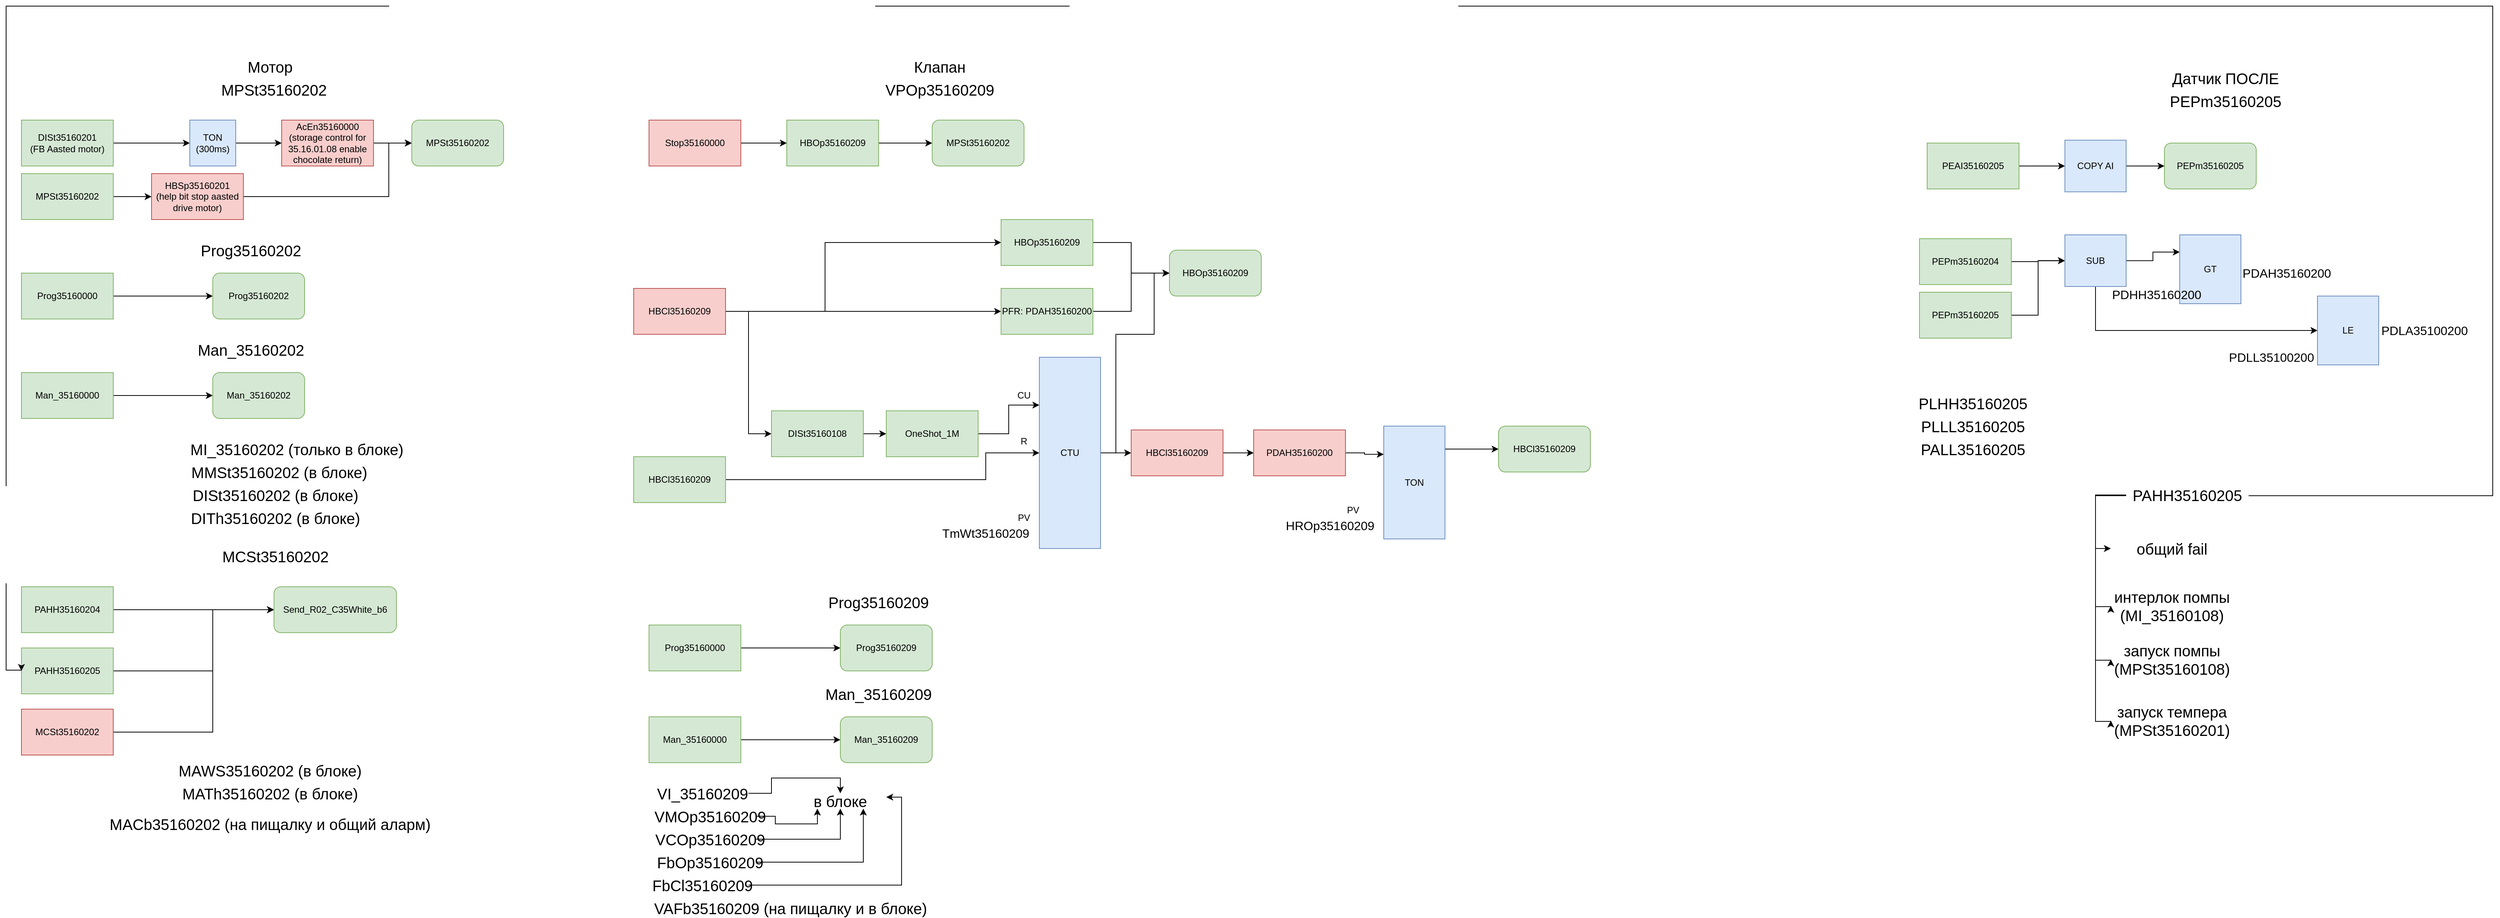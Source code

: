 <mxfile version="12.4.3" type="github" pages="1">
  <diagram id="ILspVHVsT8qx_DbT6DRt" name="Page-1">
    <mxGraphModel dx="2236" dy="2303" grid="1" gridSize="10" guides="1" tooltips="1" connect="1" arrows="1" fold="1" page="1" pageScale="1" pageWidth="827" pageHeight="1169" math="0" shadow="0">
      <root>
        <mxCell id="0"/>
        <mxCell id="1" parent="0"/>
        <mxCell id="EKbMAt9sdjQ3x5RYB2Aw-3" style="edgeStyle=orthogonalEdgeStyle;rounded=0;orthogonalLoop=1;jettySize=auto;html=1;" edge="1" parent="1" source="tB0E_YiRaNHaUSFl-zGJ-1" target="tB0E_YiRaNHaUSFl-zGJ-2">
          <mxGeometry relative="1" as="geometry"/>
        </mxCell>
        <mxCell id="tB0E_YiRaNHaUSFl-zGJ-1" value="AcEn35160000&lt;br&gt;(storage control for 35.16.01.08 enable chocolate return)" style="rounded=0;whiteSpace=wrap;html=1;fillColor=#f8cecc;strokeColor=#b85450;" parent="1" vertex="1">
          <mxGeometry x="400" y="80" width="120" height="60" as="geometry"/>
        </mxCell>
        <mxCell id="tB0E_YiRaNHaUSFl-zGJ-2" value="MPSt35160202" style="rounded=1;whiteSpace=wrap;html=1;fillColor=#d5e8d4;strokeColor=#82b366;" parent="1" vertex="1">
          <mxGeometry x="570" y="80" width="120" height="60" as="geometry"/>
        </mxCell>
        <mxCell id="EKbMAt9sdjQ3x5RYB2Aw-1" style="edgeStyle=orthogonalEdgeStyle;rounded=0;orthogonalLoop=1;jettySize=auto;html=1;" edge="1" parent="1" source="tB0E_YiRaNHaUSFl-zGJ-3" target="tB0E_YiRaNHaUSFl-zGJ-6">
          <mxGeometry relative="1" as="geometry"/>
        </mxCell>
        <mxCell id="tB0E_YiRaNHaUSFl-zGJ-3" value="DISt35160201&lt;br&gt;(FB Aasted motor)" style="rounded=0;whiteSpace=wrap;html=1;fillColor=#d5e8d4;strokeColor=#82b366;" parent="1" vertex="1">
          <mxGeometry x="60" y="80" width="120" height="60" as="geometry"/>
        </mxCell>
        <mxCell id="EKbMAt9sdjQ3x5RYB2Aw-5" style="edgeStyle=orthogonalEdgeStyle;rounded=0;orthogonalLoop=1;jettySize=auto;html=1;entryX=0;entryY=0.5;entryDx=0;entryDy=0;" edge="1" parent="1" source="tB0E_YiRaNHaUSFl-zGJ-4" target="tB0E_YiRaNHaUSFl-zGJ-5">
          <mxGeometry relative="1" as="geometry"/>
        </mxCell>
        <mxCell id="tB0E_YiRaNHaUSFl-zGJ-4" value="MPSt35160202" style="rounded=0;whiteSpace=wrap;html=1;fillColor=#d5e8d4;strokeColor=#82b366;" parent="1" vertex="1">
          <mxGeometry x="60" y="150" width="120" height="60" as="geometry"/>
        </mxCell>
        <mxCell id="EKbMAt9sdjQ3x5RYB2Aw-4" style="edgeStyle=orthogonalEdgeStyle;rounded=0;orthogonalLoop=1;jettySize=auto;html=1;entryX=0;entryY=0.5;entryDx=0;entryDy=0;" edge="1" parent="1" source="tB0E_YiRaNHaUSFl-zGJ-5" target="tB0E_YiRaNHaUSFl-zGJ-2">
          <mxGeometry relative="1" as="geometry">
            <Array as="points">
              <mxPoint x="540" y="180"/>
              <mxPoint x="540" y="110"/>
            </Array>
          </mxGeometry>
        </mxCell>
        <mxCell id="tB0E_YiRaNHaUSFl-zGJ-5" value="HBSp35160201&lt;br&gt;(help bit stop aasted drive motor)" style="rounded=0;whiteSpace=wrap;html=1;fillColor=#f8cecc;strokeColor=#b85450;" parent="1" vertex="1">
          <mxGeometry x="230" y="150" width="120" height="60" as="geometry"/>
        </mxCell>
        <mxCell id="EKbMAt9sdjQ3x5RYB2Aw-2" style="edgeStyle=orthogonalEdgeStyle;rounded=0;orthogonalLoop=1;jettySize=auto;html=1;entryX=0;entryY=0.5;entryDx=0;entryDy=0;" edge="1" parent="1" source="tB0E_YiRaNHaUSFl-zGJ-6" target="tB0E_YiRaNHaUSFl-zGJ-1">
          <mxGeometry relative="1" as="geometry"/>
        </mxCell>
        <mxCell id="tB0E_YiRaNHaUSFl-zGJ-6" value="TON&lt;br&gt;(300ms)" style="rounded=0;whiteSpace=wrap;html=1;fillColor=#dae8fc;strokeColor=#6c8ebf;" parent="1" vertex="1">
          <mxGeometry x="280" y="80" width="60" height="60" as="geometry"/>
        </mxCell>
        <mxCell id="EKbMAt9sdjQ3x5RYB2Aw-10" style="edgeStyle=orthogonalEdgeStyle;rounded=0;orthogonalLoop=1;jettySize=auto;html=1;entryX=0;entryY=0.5;entryDx=0;entryDy=0;" edge="1" parent="1" source="EKbMAt9sdjQ3x5RYB2Aw-6" target="EKbMAt9sdjQ3x5RYB2Aw-7">
          <mxGeometry relative="1" as="geometry"/>
        </mxCell>
        <mxCell id="EKbMAt9sdjQ3x5RYB2Aw-6" value="Prog35160000" style="rounded=0;whiteSpace=wrap;html=1;fillColor=#d5e8d4;strokeColor=#82b366;" vertex="1" parent="1">
          <mxGeometry x="60" y="280" width="120" height="60" as="geometry"/>
        </mxCell>
        <mxCell id="EKbMAt9sdjQ3x5RYB2Aw-7" value="Prog35160202" style="rounded=1;whiteSpace=wrap;html=1;fillColor=#d5e8d4;strokeColor=#82b366;" vertex="1" parent="1">
          <mxGeometry x="310" y="280" width="120" height="60" as="geometry"/>
        </mxCell>
        <mxCell id="EKbMAt9sdjQ3x5RYB2Aw-8" value="&lt;font style=&quot;font-size: 20px&quot;&gt;MPSt35160202&lt;/font&gt;" style="text;html=1;strokeColor=none;fillColor=none;align=center;verticalAlign=middle;whiteSpace=wrap;rounded=0;" vertex="1" parent="1">
          <mxGeometry x="330" y="30" width="120" height="20" as="geometry"/>
        </mxCell>
        <mxCell id="EKbMAt9sdjQ3x5RYB2Aw-9" value="&lt;font style=&quot;font-size: 20px&quot;&gt;Prog35160202&lt;/font&gt;" style="text;html=1;strokeColor=none;fillColor=none;align=center;verticalAlign=middle;whiteSpace=wrap;rounded=0;" vertex="1" parent="1">
          <mxGeometry x="300" y="240" width="120" height="20" as="geometry"/>
        </mxCell>
        <mxCell id="EKbMAt9sdjQ3x5RYB2Aw-11" value="&lt;font style=&quot;font-size: 20px&quot;&gt;MI_35160202 (только в блоке)&lt;/font&gt;" style="text;html=1;strokeColor=none;fillColor=none;align=center;verticalAlign=middle;whiteSpace=wrap;rounded=0;" vertex="1" parent="1">
          <mxGeometry x="250" y="500" width="340" height="20" as="geometry"/>
        </mxCell>
        <mxCell id="EKbMAt9sdjQ3x5RYB2Aw-14" style="edgeStyle=orthogonalEdgeStyle;rounded=0;orthogonalLoop=1;jettySize=auto;html=1;entryX=0;entryY=0.5;entryDx=0;entryDy=0;" edge="1" parent="1" source="EKbMAt9sdjQ3x5RYB2Aw-12" target="EKbMAt9sdjQ3x5RYB2Aw-13">
          <mxGeometry relative="1" as="geometry"/>
        </mxCell>
        <mxCell id="EKbMAt9sdjQ3x5RYB2Aw-12" value="Man_35160000" style="rounded=0;whiteSpace=wrap;html=1;fillColor=#d5e8d4;strokeColor=#82b366;" vertex="1" parent="1">
          <mxGeometry x="60" y="410" width="120" height="60" as="geometry"/>
        </mxCell>
        <mxCell id="EKbMAt9sdjQ3x5RYB2Aw-13" value="Man_35160202" style="rounded=1;whiteSpace=wrap;html=1;fillColor=#d5e8d4;strokeColor=#82b366;" vertex="1" parent="1">
          <mxGeometry x="310" y="410" width="120" height="60" as="geometry"/>
        </mxCell>
        <mxCell id="EKbMAt9sdjQ3x5RYB2Aw-15" value="&lt;font style=&quot;font-size: 20px&quot;&gt;Man_35160202&lt;/font&gt;" style="text;html=1;strokeColor=none;fillColor=none;align=center;verticalAlign=middle;whiteSpace=wrap;rounded=0;" vertex="1" parent="1">
          <mxGeometry x="300" y="370" width="120" height="20" as="geometry"/>
        </mxCell>
        <mxCell id="EKbMAt9sdjQ3x5RYB2Aw-16" value="&lt;font style=&quot;font-size: 20px&quot;&gt;MMSt35160202 (в блоке)&lt;/font&gt;" style="text;html=1;strokeColor=none;fillColor=none;align=center;verticalAlign=middle;whiteSpace=wrap;rounded=0;" vertex="1" parent="1">
          <mxGeometry x="242" y="530" width="310" height="20" as="geometry"/>
        </mxCell>
        <mxCell id="EKbMAt9sdjQ3x5RYB2Aw-17" value="&lt;font style=&quot;font-size: 20px&quot;&gt;DISt35160202 (в блоке)&lt;/font&gt;" style="text;html=1;strokeColor=none;fillColor=none;align=center;verticalAlign=middle;whiteSpace=wrap;rounded=0;" vertex="1" parent="1">
          <mxGeometry x="237" y="560" width="310" height="20" as="geometry"/>
        </mxCell>
        <mxCell id="EKbMAt9sdjQ3x5RYB2Aw-18" value="&lt;font style=&quot;font-size: 20px&quot;&gt;DITh35160202 (в блоке)&lt;/font&gt;" style="text;html=1;strokeColor=none;fillColor=none;align=center;verticalAlign=middle;whiteSpace=wrap;rounded=0;" vertex="1" parent="1">
          <mxGeometry x="237" y="590" width="310" height="20" as="geometry"/>
        </mxCell>
        <mxCell id="EKbMAt9sdjQ3x5RYB2Aw-19" value="&lt;font style=&quot;font-size: 20px&quot;&gt;MCSt35160202&lt;/font&gt;" style="text;html=1;strokeColor=none;fillColor=none;align=center;verticalAlign=middle;whiteSpace=wrap;rounded=0;" vertex="1" parent="1">
          <mxGeometry x="237" y="640" width="310" height="20" as="geometry"/>
        </mxCell>
        <mxCell id="EKbMAt9sdjQ3x5RYB2Aw-25" style="edgeStyle=orthogonalEdgeStyle;rounded=0;orthogonalLoop=1;jettySize=auto;html=1;entryX=0;entryY=0.5;entryDx=0;entryDy=0;" edge="1" parent="1" source="EKbMAt9sdjQ3x5RYB2Aw-20" target="EKbMAt9sdjQ3x5RYB2Aw-24">
          <mxGeometry relative="1" as="geometry"/>
        </mxCell>
        <mxCell id="EKbMAt9sdjQ3x5RYB2Aw-20" value="PAHH35160204" style="rounded=0;whiteSpace=wrap;html=1;fillColor=#d5e8d4;strokeColor=#82b366;" vertex="1" parent="1">
          <mxGeometry x="60" y="690" width="120" height="60" as="geometry"/>
        </mxCell>
        <mxCell id="EKbMAt9sdjQ3x5RYB2Aw-26" style="edgeStyle=orthogonalEdgeStyle;rounded=0;orthogonalLoop=1;jettySize=auto;html=1;" edge="1" parent="1" source="EKbMAt9sdjQ3x5RYB2Aw-21">
          <mxGeometry relative="1" as="geometry">
            <mxPoint x="390" y="720" as="targetPoint"/>
            <Array as="points">
              <mxPoint x="310" y="800"/>
              <mxPoint x="310" y="720"/>
            </Array>
          </mxGeometry>
        </mxCell>
        <mxCell id="EKbMAt9sdjQ3x5RYB2Aw-21" value="PAHH35160205" style="rounded=0;whiteSpace=wrap;html=1;fillColor=#d5e8d4;strokeColor=#82b366;" vertex="1" parent="1">
          <mxGeometry x="60" y="770" width="120" height="60" as="geometry"/>
        </mxCell>
        <mxCell id="EKbMAt9sdjQ3x5RYB2Aw-27" style="edgeStyle=orthogonalEdgeStyle;rounded=0;orthogonalLoop=1;jettySize=auto;html=1;entryX=0;entryY=0.5;entryDx=0;entryDy=0;" edge="1" parent="1" source="EKbMAt9sdjQ3x5RYB2Aw-23" target="EKbMAt9sdjQ3x5RYB2Aw-24">
          <mxGeometry relative="1" as="geometry">
            <Array as="points">
              <mxPoint x="310" y="880"/>
              <mxPoint x="310" y="720"/>
            </Array>
          </mxGeometry>
        </mxCell>
        <mxCell id="EKbMAt9sdjQ3x5RYB2Aw-23" value="MCSt35160202" style="rounded=0;whiteSpace=wrap;html=1;fillColor=#f8cecc;strokeColor=#b85450;" vertex="1" parent="1">
          <mxGeometry x="60" y="850" width="120" height="60" as="geometry"/>
        </mxCell>
        <mxCell id="EKbMAt9sdjQ3x5RYB2Aw-24" value="Send_R02_C35White_b6" style="rounded=1;whiteSpace=wrap;html=1;fillColor=#d5e8d4;strokeColor=#82b366;" vertex="1" parent="1">
          <mxGeometry x="390" y="690" width="160" height="60" as="geometry"/>
        </mxCell>
        <mxCell id="EKbMAt9sdjQ3x5RYB2Aw-28" value="&lt;font style=&quot;font-size: 20px&quot;&gt;MAWS35160202 (в блоке)&lt;/font&gt;" style="text;html=1;strokeColor=none;fillColor=none;align=center;verticalAlign=middle;whiteSpace=wrap;rounded=0;" vertex="1" parent="1">
          <mxGeometry x="230" y="920" width="310" height="20" as="geometry"/>
        </mxCell>
        <mxCell id="EKbMAt9sdjQ3x5RYB2Aw-29" value="&lt;font style=&quot;font-size: 20px&quot;&gt;MATh35160202 (в блоке)&lt;/font&gt;" style="text;html=1;strokeColor=none;fillColor=none;align=center;verticalAlign=middle;whiteSpace=wrap;rounded=0;" vertex="1" parent="1">
          <mxGeometry x="230" y="950" width="310" height="20" as="geometry"/>
        </mxCell>
        <mxCell id="EKbMAt9sdjQ3x5RYB2Aw-30" value="&lt;font style=&quot;font-size: 20px&quot;&gt;MACb35160202 (на пищалку и общий аларм)&lt;/font&gt;" style="text;html=1;strokeColor=none;fillColor=none;align=center;verticalAlign=middle;whiteSpace=wrap;rounded=0;" vertex="1" parent="1">
          <mxGeometry x="155" y="990" width="460" height="20" as="geometry"/>
        </mxCell>
        <mxCell id="EKbMAt9sdjQ3x5RYB2Aw-31" value="&lt;font style=&quot;font-size: 20px&quot;&gt;Мотор&lt;/font&gt;" style="text;html=1;strokeColor=none;fillColor=none;align=center;verticalAlign=middle;whiteSpace=wrap;rounded=0;" vertex="1" parent="1">
          <mxGeometry x="325" width="120" height="20" as="geometry"/>
        </mxCell>
        <mxCell id="EKbMAt9sdjQ3x5RYB2Aw-32" value="&lt;font style=&quot;font-size: 20px&quot;&gt;Клапан&lt;/font&gt;" style="text;html=1;strokeColor=none;fillColor=none;align=center;verticalAlign=middle;whiteSpace=wrap;rounded=0;" vertex="1" parent="1">
          <mxGeometry x="1200" width="120" height="20" as="geometry"/>
        </mxCell>
        <mxCell id="EKbMAt9sdjQ3x5RYB2Aw-34" value="&lt;font style=&quot;font-size: 20px&quot;&gt;VPOp35160209&lt;/font&gt;" style="text;html=1;strokeColor=none;fillColor=none;align=center;verticalAlign=middle;whiteSpace=wrap;rounded=0;" vertex="1" parent="1">
          <mxGeometry x="1200" y="30" width="120" height="20" as="geometry"/>
        </mxCell>
        <mxCell id="EKbMAt9sdjQ3x5RYB2Aw-35" value="MPSt35160202" style="rounded=1;whiteSpace=wrap;html=1;fillColor=#d5e8d4;strokeColor=#82b366;" vertex="1" parent="1">
          <mxGeometry x="1250" y="80" width="120" height="60" as="geometry"/>
        </mxCell>
        <mxCell id="EKbMAt9sdjQ3x5RYB2Aw-39" style="edgeStyle=orthogonalEdgeStyle;rounded=0;orthogonalLoop=1;jettySize=auto;html=1;" edge="1" parent="1" source="EKbMAt9sdjQ3x5RYB2Aw-36" target="EKbMAt9sdjQ3x5RYB2Aw-35">
          <mxGeometry relative="1" as="geometry"/>
        </mxCell>
        <mxCell id="EKbMAt9sdjQ3x5RYB2Aw-36" value="HBOp35160209" style="rounded=0;whiteSpace=wrap;html=1;fillColor=#d5e8d4;strokeColor=#82b366;" vertex="1" parent="1">
          <mxGeometry x="1060" y="80" width="120" height="60" as="geometry"/>
        </mxCell>
        <mxCell id="EKbMAt9sdjQ3x5RYB2Aw-38" style="edgeStyle=orthogonalEdgeStyle;rounded=0;orthogonalLoop=1;jettySize=auto;html=1;" edge="1" parent="1" source="EKbMAt9sdjQ3x5RYB2Aw-37" target="EKbMAt9sdjQ3x5RYB2Aw-36">
          <mxGeometry relative="1" as="geometry"/>
        </mxCell>
        <mxCell id="EKbMAt9sdjQ3x5RYB2Aw-37" value="Stop35160000" style="rounded=0;whiteSpace=wrap;html=1;fillColor=#f8cecc;strokeColor=#b85450;" vertex="1" parent="1">
          <mxGeometry x="880" y="80" width="120" height="60" as="geometry"/>
        </mxCell>
        <mxCell id="EKbMAt9sdjQ3x5RYB2Aw-47" style="edgeStyle=orthogonalEdgeStyle;rounded=0;orthogonalLoop=1;jettySize=auto;html=1;entryX=0;entryY=0.5;entryDx=0;entryDy=0;" edge="1" parent="1" source="EKbMAt9sdjQ3x5RYB2Aw-40" target="EKbMAt9sdjQ3x5RYB2Aw-43">
          <mxGeometry relative="1" as="geometry"/>
        </mxCell>
        <mxCell id="EKbMAt9sdjQ3x5RYB2Aw-48" style="edgeStyle=orthogonalEdgeStyle;rounded=0;orthogonalLoop=1;jettySize=auto;html=1;entryX=0;entryY=0.5;entryDx=0;entryDy=0;" edge="1" parent="1" source="EKbMAt9sdjQ3x5RYB2Aw-40" target="EKbMAt9sdjQ3x5RYB2Aw-42">
          <mxGeometry relative="1" as="geometry">
            <Array as="points">
              <mxPoint x="1110" y="330"/>
              <mxPoint x="1110" y="240"/>
            </Array>
          </mxGeometry>
        </mxCell>
        <mxCell id="EKbMAt9sdjQ3x5RYB2Aw-56" style="edgeStyle=orthogonalEdgeStyle;rounded=0;orthogonalLoop=1;jettySize=auto;html=1;entryX=0;entryY=0.5;entryDx=0;entryDy=0;" edge="1" parent="1" source="EKbMAt9sdjQ3x5RYB2Aw-40" target="EKbMAt9sdjQ3x5RYB2Aw-41">
          <mxGeometry relative="1" as="geometry"/>
        </mxCell>
        <mxCell id="EKbMAt9sdjQ3x5RYB2Aw-40" value="HBCl35160209" style="rounded=0;whiteSpace=wrap;html=1;fillColor=#f8cecc;strokeColor=#b85450;" vertex="1" parent="1">
          <mxGeometry x="860" y="300" width="120" height="60" as="geometry"/>
        </mxCell>
        <mxCell id="EKbMAt9sdjQ3x5RYB2Aw-57" style="edgeStyle=orthogonalEdgeStyle;rounded=0;orthogonalLoop=1;jettySize=auto;html=1;" edge="1" parent="1" source="EKbMAt9sdjQ3x5RYB2Aw-41" target="EKbMAt9sdjQ3x5RYB2Aw-53">
          <mxGeometry relative="1" as="geometry"/>
        </mxCell>
        <mxCell id="EKbMAt9sdjQ3x5RYB2Aw-41" value="DISt35160108" style="rounded=0;whiteSpace=wrap;html=1;fillColor=#d5e8d4;strokeColor=#82b366;" vertex="1" parent="1">
          <mxGeometry x="1040" y="460" width="120" height="60" as="geometry"/>
        </mxCell>
        <mxCell id="EKbMAt9sdjQ3x5RYB2Aw-51" style="edgeStyle=orthogonalEdgeStyle;rounded=0;orthogonalLoop=1;jettySize=auto;html=1;entryX=0;entryY=0.5;entryDx=0;entryDy=0;" edge="1" parent="1" source="EKbMAt9sdjQ3x5RYB2Aw-42" target="EKbMAt9sdjQ3x5RYB2Aw-44">
          <mxGeometry relative="1" as="geometry"/>
        </mxCell>
        <mxCell id="EKbMAt9sdjQ3x5RYB2Aw-42" value="HBOp35160209" style="rounded=0;whiteSpace=wrap;html=1;fillColor=#d5e8d4;strokeColor=#82b366;" vertex="1" parent="1">
          <mxGeometry x="1340" y="210" width="120" height="60" as="geometry"/>
        </mxCell>
        <mxCell id="EKbMAt9sdjQ3x5RYB2Aw-49" style="edgeStyle=orthogonalEdgeStyle;rounded=0;orthogonalLoop=1;jettySize=auto;html=1;entryX=0;entryY=0.5;entryDx=0;entryDy=0;" edge="1" parent="1" source="EKbMAt9sdjQ3x5RYB2Aw-43" target="EKbMAt9sdjQ3x5RYB2Aw-44">
          <mxGeometry relative="1" as="geometry"/>
        </mxCell>
        <mxCell id="EKbMAt9sdjQ3x5RYB2Aw-43" value="PFR: PDAH35160200" style="rounded=0;whiteSpace=wrap;html=1;fillColor=#d5e8d4;strokeColor=#82b366;" vertex="1" parent="1">
          <mxGeometry x="1340" y="300" width="120" height="60" as="geometry"/>
        </mxCell>
        <mxCell id="EKbMAt9sdjQ3x5RYB2Aw-44" value="HBOp35160209" style="rounded=1;whiteSpace=wrap;html=1;fillColor=#d5e8d4;strokeColor=#82b366;" vertex="1" parent="1">
          <mxGeometry x="1560" y="250" width="120" height="60" as="geometry"/>
        </mxCell>
        <mxCell id="EKbMAt9sdjQ3x5RYB2Aw-79" style="edgeStyle=orthogonalEdgeStyle;rounded=0;orthogonalLoop=1;jettySize=auto;html=1;entryX=0;entryY=0.5;entryDx=0;entryDy=0;" edge="1" parent="1" source="EKbMAt9sdjQ3x5RYB2Aw-52" target="EKbMAt9sdjQ3x5RYB2Aw-74">
          <mxGeometry relative="1" as="geometry"/>
        </mxCell>
        <mxCell id="EKbMAt9sdjQ3x5RYB2Aw-84" style="edgeStyle=orthogonalEdgeStyle;rounded=0;orthogonalLoop=1;jettySize=auto;html=1;entryX=0;entryY=0.5;entryDx=0;entryDy=0;" edge="1" parent="1" source="EKbMAt9sdjQ3x5RYB2Aw-52" target="EKbMAt9sdjQ3x5RYB2Aw-44">
          <mxGeometry relative="1" as="geometry">
            <Array as="points">
              <mxPoint x="1490" y="515"/>
              <mxPoint x="1490" y="360"/>
              <mxPoint x="1540" y="360"/>
              <mxPoint x="1540" y="280"/>
            </Array>
          </mxGeometry>
        </mxCell>
        <mxCell id="EKbMAt9sdjQ3x5RYB2Aw-52" value="CTU" style="rounded=0;whiteSpace=wrap;html=1;fillColor=#dae8fc;strokeColor=#6c8ebf;" vertex="1" parent="1">
          <mxGeometry x="1390" y="390" width="80" height="250" as="geometry"/>
        </mxCell>
        <mxCell id="EKbMAt9sdjQ3x5RYB2Aw-59" style="edgeStyle=orthogonalEdgeStyle;rounded=0;orthogonalLoop=1;jettySize=auto;html=1;entryX=0;entryY=0.25;entryDx=0;entryDy=0;" edge="1" parent="1" source="EKbMAt9sdjQ3x5RYB2Aw-53" target="EKbMAt9sdjQ3x5RYB2Aw-52">
          <mxGeometry relative="1" as="geometry"/>
        </mxCell>
        <mxCell id="EKbMAt9sdjQ3x5RYB2Aw-53" value="OneShot_1M" style="rounded=0;whiteSpace=wrap;html=1;fillColor=#d5e8d4;strokeColor=#82b366;" vertex="1" parent="1">
          <mxGeometry x="1190" y="460" width="120" height="60" as="geometry"/>
        </mxCell>
        <mxCell id="EKbMAt9sdjQ3x5RYB2Aw-64" style="edgeStyle=orthogonalEdgeStyle;rounded=0;orthogonalLoop=1;jettySize=auto;html=1;" edge="1" parent="1" source="EKbMAt9sdjQ3x5RYB2Aw-60" target="EKbMAt9sdjQ3x5RYB2Aw-52">
          <mxGeometry relative="1" as="geometry">
            <Array as="points">
              <mxPoint x="1320" y="550"/>
              <mxPoint x="1320" y="515"/>
            </Array>
          </mxGeometry>
        </mxCell>
        <mxCell id="EKbMAt9sdjQ3x5RYB2Aw-60" value="HBCl35160209" style="rounded=0;whiteSpace=wrap;html=1;fillColor=#d5e8d4;strokeColor=#82b366;" vertex="1" parent="1">
          <mxGeometry x="860" y="520" width="120" height="60" as="geometry"/>
        </mxCell>
        <mxCell id="EKbMAt9sdjQ3x5RYB2Aw-65" value="CU" style="text;html=1;strokeColor=none;fillColor=none;align=center;verticalAlign=middle;whiteSpace=wrap;rounded=0;" vertex="1" parent="1">
          <mxGeometry x="1350" y="430" width="40" height="20" as="geometry"/>
        </mxCell>
        <mxCell id="EKbMAt9sdjQ3x5RYB2Aw-67" value="R" style="text;html=1;strokeColor=none;fillColor=none;align=center;verticalAlign=middle;whiteSpace=wrap;rounded=0;" vertex="1" parent="1">
          <mxGeometry x="1350" y="490" width="40" height="20" as="geometry"/>
        </mxCell>
        <mxCell id="EKbMAt9sdjQ3x5RYB2Aw-73" value="PV" style="text;html=1;strokeColor=none;fillColor=none;align=center;verticalAlign=middle;whiteSpace=wrap;rounded=0;" vertex="1" parent="1">
          <mxGeometry x="1350" y="590" width="40" height="20" as="geometry"/>
        </mxCell>
        <mxCell id="EKbMAt9sdjQ3x5RYB2Aw-80" style="edgeStyle=orthogonalEdgeStyle;rounded=0;orthogonalLoop=1;jettySize=auto;html=1;" edge="1" parent="1" source="EKbMAt9sdjQ3x5RYB2Aw-74" target="EKbMAt9sdjQ3x5RYB2Aw-75">
          <mxGeometry relative="1" as="geometry"/>
        </mxCell>
        <mxCell id="EKbMAt9sdjQ3x5RYB2Aw-74" value="HBCl35160209" style="rounded=0;whiteSpace=wrap;html=1;fillColor=#f8cecc;strokeColor=#b85450;" vertex="1" parent="1">
          <mxGeometry x="1510" y="485" width="120" height="60" as="geometry"/>
        </mxCell>
        <mxCell id="EKbMAt9sdjQ3x5RYB2Aw-82" style="edgeStyle=orthogonalEdgeStyle;rounded=0;orthogonalLoop=1;jettySize=auto;html=1;entryX=0;entryY=0.25;entryDx=0;entryDy=0;" edge="1" parent="1" source="EKbMAt9sdjQ3x5RYB2Aw-75" target="EKbMAt9sdjQ3x5RYB2Aw-76">
          <mxGeometry relative="1" as="geometry"/>
        </mxCell>
        <mxCell id="EKbMAt9sdjQ3x5RYB2Aw-75" value="PDAH35160200" style="rounded=0;whiteSpace=wrap;html=1;fillColor=#f8cecc;strokeColor=#b85450;" vertex="1" parent="1">
          <mxGeometry x="1670" y="485" width="120" height="60" as="geometry"/>
        </mxCell>
        <mxCell id="EKbMAt9sdjQ3x5RYB2Aw-83" style="edgeStyle=orthogonalEdgeStyle;rounded=0;orthogonalLoop=1;jettySize=auto;html=1;entryX=0;entryY=0.5;entryDx=0;entryDy=0;" edge="1" parent="1" source="EKbMAt9sdjQ3x5RYB2Aw-76" target="EKbMAt9sdjQ3x5RYB2Aw-77">
          <mxGeometry relative="1" as="geometry">
            <Array as="points">
              <mxPoint x="1940" y="510"/>
              <mxPoint x="1940" y="510"/>
            </Array>
          </mxGeometry>
        </mxCell>
        <mxCell id="EKbMAt9sdjQ3x5RYB2Aw-76" value="TON" style="rounded=0;whiteSpace=wrap;html=1;fillColor=#dae8fc;strokeColor=#6c8ebf;" vertex="1" parent="1">
          <mxGeometry x="1840" y="480" width="80" height="147.5" as="geometry"/>
        </mxCell>
        <mxCell id="EKbMAt9sdjQ3x5RYB2Aw-77" value="HBCl35160209" style="rounded=1;whiteSpace=wrap;html=1;fillColor=#d5e8d4;strokeColor=#82b366;" vertex="1" parent="1">
          <mxGeometry x="1990" y="480" width="120" height="60" as="geometry"/>
        </mxCell>
        <mxCell id="EKbMAt9sdjQ3x5RYB2Aw-78" value="PV" style="text;html=1;strokeColor=none;fillColor=none;align=center;verticalAlign=middle;whiteSpace=wrap;rounded=0;" vertex="1" parent="1">
          <mxGeometry x="1780" y="580" width="40" height="20" as="geometry"/>
        </mxCell>
        <mxCell id="EKbMAt9sdjQ3x5RYB2Aw-85" value="&lt;font style=&quot;font-size: 16px&quot;&gt;TmWt35160209&lt;/font&gt;" style="text;html=1;strokeColor=none;fillColor=none;align=center;verticalAlign=middle;whiteSpace=wrap;rounded=0;" vertex="1" parent="1">
          <mxGeometry x="1240" y="610" width="160" height="20" as="geometry"/>
        </mxCell>
        <mxCell id="EKbMAt9sdjQ3x5RYB2Aw-86" value="&lt;font style=&quot;font-size: 16px&quot;&gt;HROp35160209&lt;/font&gt;" style="text;html=1;strokeColor=none;fillColor=none;align=center;verticalAlign=middle;whiteSpace=wrap;rounded=0;" vertex="1" parent="1">
          <mxGeometry x="1690" y="600" width="160" height="20" as="geometry"/>
        </mxCell>
        <mxCell id="EKbMAt9sdjQ3x5RYB2Aw-90" style="edgeStyle=orthogonalEdgeStyle;rounded=0;orthogonalLoop=1;jettySize=auto;html=1;" edge="1" parent="1" source="EKbMAt9sdjQ3x5RYB2Aw-87" target="EKbMAt9sdjQ3x5RYB2Aw-88">
          <mxGeometry relative="1" as="geometry"/>
        </mxCell>
        <mxCell id="EKbMAt9sdjQ3x5RYB2Aw-87" value="Prog35160000" style="rounded=0;whiteSpace=wrap;html=1;fillColor=#d5e8d4;strokeColor=#82b366;" vertex="1" parent="1">
          <mxGeometry x="880" y="740" width="120" height="60" as="geometry"/>
        </mxCell>
        <mxCell id="EKbMAt9sdjQ3x5RYB2Aw-88" value="Prog35160209" style="rounded=1;whiteSpace=wrap;html=1;fillColor=#d5e8d4;strokeColor=#82b366;" vertex="1" parent="1">
          <mxGeometry x="1130" y="740" width="120" height="60" as="geometry"/>
        </mxCell>
        <mxCell id="EKbMAt9sdjQ3x5RYB2Aw-89" value="&lt;font style=&quot;font-size: 20px&quot;&gt;Prog35160209&lt;/font&gt;" style="text;html=1;strokeColor=none;fillColor=none;align=center;verticalAlign=middle;whiteSpace=wrap;rounded=0;" vertex="1" parent="1">
          <mxGeometry x="1120" y="700" width="120" height="20" as="geometry"/>
        </mxCell>
        <mxCell id="EKbMAt9sdjQ3x5RYB2Aw-91" style="edgeStyle=orthogonalEdgeStyle;rounded=0;orthogonalLoop=1;jettySize=auto;html=1;" edge="1" source="EKbMAt9sdjQ3x5RYB2Aw-92" target="EKbMAt9sdjQ3x5RYB2Aw-93" parent="1">
          <mxGeometry relative="1" as="geometry"/>
        </mxCell>
        <mxCell id="EKbMAt9sdjQ3x5RYB2Aw-92" value="Man_35160000" style="rounded=0;whiteSpace=wrap;html=1;fillColor=#d5e8d4;strokeColor=#82b366;" vertex="1" parent="1">
          <mxGeometry x="880" y="860" width="120" height="60" as="geometry"/>
        </mxCell>
        <mxCell id="EKbMAt9sdjQ3x5RYB2Aw-93" value="Man_35160209" style="rounded=1;whiteSpace=wrap;html=1;fillColor=#d5e8d4;strokeColor=#82b366;" vertex="1" parent="1">
          <mxGeometry x="1130" y="860" width="120" height="60" as="geometry"/>
        </mxCell>
        <mxCell id="EKbMAt9sdjQ3x5RYB2Aw-94" value="&lt;font style=&quot;font-size: 20px&quot;&gt;Man_35160209&lt;/font&gt;" style="text;html=1;strokeColor=none;fillColor=none;align=center;verticalAlign=middle;whiteSpace=wrap;rounded=0;" vertex="1" parent="1">
          <mxGeometry x="1120" y="820" width="120" height="20" as="geometry"/>
        </mxCell>
        <mxCell id="EKbMAt9sdjQ3x5RYB2Aw-100" style="edgeStyle=orthogonalEdgeStyle;rounded=0;orthogonalLoop=1;jettySize=auto;html=1;entryX=0.5;entryY=0;entryDx=0;entryDy=0;" edge="1" parent="1" source="EKbMAt9sdjQ3x5RYB2Aw-95" target="EKbMAt9sdjQ3x5RYB2Aw-98">
          <mxGeometry relative="1" as="geometry"/>
        </mxCell>
        <mxCell id="EKbMAt9sdjQ3x5RYB2Aw-95" value="&lt;font style=&quot;font-size: 20px&quot;&gt;VI_35160209&lt;/font&gt;" style="text;html=1;strokeColor=none;fillColor=none;align=center;verticalAlign=middle;whiteSpace=wrap;rounded=0;" vertex="1" parent="1">
          <mxGeometry x="890" y="950" width="120" height="20" as="geometry"/>
        </mxCell>
        <mxCell id="EKbMAt9sdjQ3x5RYB2Aw-99" style="edgeStyle=orthogonalEdgeStyle;rounded=0;orthogonalLoop=1;jettySize=auto;html=1;entryX=0.25;entryY=1;entryDx=0;entryDy=0;" edge="1" parent="1" source="EKbMAt9sdjQ3x5RYB2Aw-97" target="EKbMAt9sdjQ3x5RYB2Aw-98">
          <mxGeometry relative="1" as="geometry"/>
        </mxCell>
        <mxCell id="EKbMAt9sdjQ3x5RYB2Aw-97" value="&lt;font style=&quot;font-size: 20px&quot;&gt;VMOp35160209&lt;/font&gt;" style="text;html=1;strokeColor=none;fillColor=none;align=center;verticalAlign=middle;whiteSpace=wrap;rounded=0;" vertex="1" parent="1">
          <mxGeometry x="900" y="980" width="120" height="20" as="geometry"/>
        </mxCell>
        <mxCell id="EKbMAt9sdjQ3x5RYB2Aw-98" value="&lt;span style=&quot;font-size: 20px&quot;&gt;в блоке&lt;/span&gt;" style="text;html=1;strokeColor=none;fillColor=none;align=center;verticalAlign=middle;whiteSpace=wrap;rounded=0;" vertex="1" parent="1">
          <mxGeometry x="1070" y="960" width="120" height="20" as="geometry"/>
        </mxCell>
        <mxCell id="EKbMAt9sdjQ3x5RYB2Aw-102" style="edgeStyle=orthogonalEdgeStyle;rounded=0;orthogonalLoop=1;jettySize=auto;html=1;entryX=0.5;entryY=1;entryDx=0;entryDy=0;" edge="1" parent="1" source="EKbMAt9sdjQ3x5RYB2Aw-101" target="EKbMAt9sdjQ3x5RYB2Aw-98">
          <mxGeometry relative="1" as="geometry"/>
        </mxCell>
        <mxCell id="EKbMAt9sdjQ3x5RYB2Aw-101" value="&lt;font style=&quot;font-size: 20px&quot;&gt;VCOp35160209&lt;/font&gt;" style="text;html=1;strokeColor=none;fillColor=none;align=center;verticalAlign=middle;whiteSpace=wrap;rounded=0;" vertex="1" parent="1">
          <mxGeometry x="900" y="1010" width="120" height="20" as="geometry"/>
        </mxCell>
        <mxCell id="EKbMAt9sdjQ3x5RYB2Aw-106" style="edgeStyle=orthogonalEdgeStyle;rounded=0;orthogonalLoop=1;jettySize=auto;html=1;entryX=0.75;entryY=1;entryDx=0;entryDy=0;" edge="1" parent="1" source="EKbMAt9sdjQ3x5RYB2Aw-103" target="EKbMAt9sdjQ3x5RYB2Aw-98">
          <mxGeometry relative="1" as="geometry"/>
        </mxCell>
        <mxCell id="EKbMAt9sdjQ3x5RYB2Aw-103" value="&lt;font style=&quot;font-size: 20px&quot;&gt;FbOp35160209&lt;/font&gt;" style="text;html=1;strokeColor=none;fillColor=none;align=center;verticalAlign=middle;whiteSpace=wrap;rounded=0;" vertex="1" parent="1">
          <mxGeometry x="900" y="1040" width="120" height="20" as="geometry"/>
        </mxCell>
        <mxCell id="EKbMAt9sdjQ3x5RYB2Aw-107" style="edgeStyle=orthogonalEdgeStyle;rounded=0;orthogonalLoop=1;jettySize=auto;html=1;entryX=1;entryY=0.25;entryDx=0;entryDy=0;" edge="1" parent="1" source="EKbMAt9sdjQ3x5RYB2Aw-104" target="EKbMAt9sdjQ3x5RYB2Aw-98">
          <mxGeometry relative="1" as="geometry"/>
        </mxCell>
        <mxCell id="EKbMAt9sdjQ3x5RYB2Aw-104" value="&lt;font style=&quot;font-size: 20px&quot;&gt;FbCl35160209&lt;/font&gt;" style="text;html=1;strokeColor=none;fillColor=none;align=center;verticalAlign=middle;whiteSpace=wrap;rounded=0;" vertex="1" parent="1">
          <mxGeometry x="890" y="1070" width="120" height="20" as="geometry"/>
        </mxCell>
        <mxCell id="EKbMAt9sdjQ3x5RYB2Aw-105" value="&lt;font style=&quot;font-size: 20px&quot;&gt;VAFb35160209 (на пищалку и в блоке)&lt;/font&gt;" style="text;html=1;strokeColor=none;fillColor=none;align=center;verticalAlign=middle;whiteSpace=wrap;rounded=0;" vertex="1" parent="1">
          <mxGeometry x="850" y="1100" width="430" height="20" as="geometry"/>
        </mxCell>
        <mxCell id="EKbMAt9sdjQ3x5RYB2Aw-109" value="&lt;font style=&quot;font-size: 20px&quot;&gt;Датчик ПОСЛЕ&lt;/font&gt;" style="text;html=1;strokeColor=none;fillColor=none;align=center;verticalAlign=middle;whiteSpace=wrap;rounded=0;" vertex="1" parent="1">
          <mxGeometry x="2855" y="15" width="170" height="20" as="geometry"/>
        </mxCell>
        <mxCell id="EKbMAt9sdjQ3x5RYB2Aw-110" value="&lt;font style=&quot;font-size: 20px&quot;&gt;PEPm35160205&lt;/font&gt;" style="text;html=1;strokeColor=none;fillColor=none;align=center;verticalAlign=middle;whiteSpace=wrap;rounded=0;" vertex="1" parent="1">
          <mxGeometry x="2880" y="45" width="120" height="20" as="geometry"/>
        </mxCell>
        <mxCell id="EKbMAt9sdjQ3x5RYB2Aw-111" value="PEPm35160205" style="rounded=1;whiteSpace=wrap;html=1;fillColor=#d5e8d4;strokeColor=#82b366;" vertex="1" parent="1">
          <mxGeometry x="2860" y="110" width="120" height="60" as="geometry"/>
        </mxCell>
        <mxCell id="EKbMAt9sdjQ3x5RYB2Aw-115" style="edgeStyle=orthogonalEdgeStyle;rounded=0;orthogonalLoop=1;jettySize=auto;html=1;entryX=0;entryY=0.5;entryDx=0;entryDy=0;" edge="1" parent="1" source="EKbMAt9sdjQ3x5RYB2Aw-113" target="EKbMAt9sdjQ3x5RYB2Aw-114">
          <mxGeometry relative="1" as="geometry"/>
        </mxCell>
        <mxCell id="EKbMAt9sdjQ3x5RYB2Aw-113" value="PEAI35160205" style="rounded=0;whiteSpace=wrap;html=1;fillColor=#d5e8d4;strokeColor=#82b366;" vertex="1" parent="1">
          <mxGeometry x="2550" y="110" width="120" height="60" as="geometry"/>
        </mxCell>
        <mxCell id="EKbMAt9sdjQ3x5RYB2Aw-116" style="edgeStyle=orthogonalEdgeStyle;rounded=0;orthogonalLoop=1;jettySize=auto;html=1;entryX=0;entryY=0.5;entryDx=0;entryDy=0;" edge="1" parent="1" source="EKbMAt9sdjQ3x5RYB2Aw-114" target="EKbMAt9sdjQ3x5RYB2Aw-111">
          <mxGeometry relative="1" as="geometry"/>
        </mxCell>
        <mxCell id="EKbMAt9sdjQ3x5RYB2Aw-114" value="COPY AI" style="rounded=0;whiteSpace=wrap;html=1;fillColor=#dae8fc;strokeColor=#6c8ebf;" vertex="1" parent="1">
          <mxGeometry x="2730" y="106.25" width="80" height="67.5" as="geometry"/>
        </mxCell>
        <mxCell id="EKbMAt9sdjQ3x5RYB2Aw-122" style="edgeStyle=orthogonalEdgeStyle;rounded=0;orthogonalLoop=1;jettySize=auto;html=1;entryX=0;entryY=0.5;entryDx=0;entryDy=0;" edge="1" parent="1" source="EKbMAt9sdjQ3x5RYB2Aw-117" target="EKbMAt9sdjQ3x5RYB2Aw-119">
          <mxGeometry relative="1" as="geometry"/>
        </mxCell>
        <mxCell id="EKbMAt9sdjQ3x5RYB2Aw-117" value="PEPm35160204" style="rounded=0;whiteSpace=wrap;html=1;fillColor=#d5e8d4;strokeColor=#82b366;" vertex="1" parent="1">
          <mxGeometry x="2540" y="235" width="120" height="60" as="geometry"/>
        </mxCell>
        <mxCell id="EKbMAt9sdjQ3x5RYB2Aw-123" style="edgeStyle=orthogonalEdgeStyle;rounded=0;orthogonalLoop=1;jettySize=auto;html=1;entryX=0;entryY=0.5;entryDx=0;entryDy=0;" edge="1" parent="1" source="EKbMAt9sdjQ3x5RYB2Aw-118" target="EKbMAt9sdjQ3x5RYB2Aw-119">
          <mxGeometry relative="1" as="geometry"/>
        </mxCell>
        <mxCell id="EKbMAt9sdjQ3x5RYB2Aw-118" value="PEPm35160205" style="rounded=0;whiteSpace=wrap;html=1;fillColor=#d5e8d4;strokeColor=#82b366;" vertex="1" parent="1">
          <mxGeometry x="2540" y="305" width="120" height="60" as="geometry"/>
        </mxCell>
        <mxCell id="EKbMAt9sdjQ3x5RYB2Aw-121" style="edgeStyle=orthogonalEdgeStyle;rounded=0;orthogonalLoop=1;jettySize=auto;html=1;entryX=0;entryY=0.25;entryDx=0;entryDy=0;" edge="1" parent="1" source="EKbMAt9sdjQ3x5RYB2Aw-119" target="EKbMAt9sdjQ3x5RYB2Aw-120">
          <mxGeometry relative="1" as="geometry"/>
        </mxCell>
        <mxCell id="EKbMAt9sdjQ3x5RYB2Aw-126" style="edgeStyle=orthogonalEdgeStyle;rounded=0;orthogonalLoop=1;jettySize=auto;html=1;entryX=0;entryY=0.5;entryDx=0;entryDy=0;" edge="1" parent="1" source="EKbMAt9sdjQ3x5RYB2Aw-119" target="EKbMAt9sdjQ3x5RYB2Aw-124">
          <mxGeometry relative="1" as="geometry">
            <Array as="points">
              <mxPoint x="2770" y="355"/>
            </Array>
          </mxGeometry>
        </mxCell>
        <mxCell id="EKbMAt9sdjQ3x5RYB2Aw-119" value="SUB" style="rounded=0;whiteSpace=wrap;html=1;fillColor=#dae8fc;strokeColor=#6c8ebf;" vertex="1" parent="1">
          <mxGeometry x="2730" y="230" width="80" height="67.5" as="geometry"/>
        </mxCell>
        <mxCell id="EKbMAt9sdjQ3x5RYB2Aw-120" value="GT" style="rounded=0;whiteSpace=wrap;html=1;fillColor=#dae8fc;strokeColor=#6c8ebf;" vertex="1" parent="1">
          <mxGeometry x="2880" y="230" width="80" height="90" as="geometry"/>
        </mxCell>
        <mxCell id="EKbMAt9sdjQ3x5RYB2Aw-124" value="LE" style="rounded=0;whiteSpace=wrap;html=1;fillColor=#dae8fc;strokeColor=#6c8ebf;" vertex="1" parent="1">
          <mxGeometry x="3060" y="310" width="80" height="90" as="geometry"/>
        </mxCell>
        <mxCell id="EKbMAt9sdjQ3x5RYB2Aw-128" value="&lt;font style=&quot;font-size: 16px&quot;&gt;PDHH35160200&lt;/font&gt;" style="text;html=1;strokeColor=none;fillColor=none;align=center;verticalAlign=middle;whiteSpace=wrap;rounded=0;" vertex="1" parent="1">
          <mxGeometry x="2770" y="297.5" width="160" height="20" as="geometry"/>
        </mxCell>
        <mxCell id="EKbMAt9sdjQ3x5RYB2Aw-129" value="&lt;font style=&quot;font-size: 16px&quot;&gt;PDAH35160200&lt;/font&gt;" style="text;html=1;strokeColor=none;fillColor=none;align=center;verticalAlign=middle;whiteSpace=wrap;rounded=0;" vertex="1" parent="1">
          <mxGeometry x="2940" y="270" width="160" height="20" as="geometry"/>
        </mxCell>
        <mxCell id="EKbMAt9sdjQ3x5RYB2Aw-132" value="&lt;font style=&quot;font-size: 16px&quot;&gt;PDLL35100200&lt;/font&gt;" style="text;html=1;strokeColor=none;fillColor=none;align=center;verticalAlign=middle;whiteSpace=wrap;rounded=0;" vertex="1" parent="1">
          <mxGeometry x="2920" y="380" width="160" height="20" as="geometry"/>
        </mxCell>
        <mxCell id="EKbMAt9sdjQ3x5RYB2Aw-133" value="&lt;font style=&quot;font-size: 16px&quot;&gt;PDLA35100200&lt;/font&gt;" style="text;html=1;strokeColor=none;fillColor=none;align=center;verticalAlign=middle;whiteSpace=wrap;rounded=0;" vertex="1" parent="1">
          <mxGeometry x="3120" y="345" width="160" height="20" as="geometry"/>
        </mxCell>
        <mxCell id="EKbMAt9sdjQ3x5RYB2Aw-134" value="&lt;font style=&quot;font-size: 20px&quot;&gt;PLHH35160205&lt;/font&gt;" style="text;html=1;strokeColor=none;fillColor=none;align=center;verticalAlign=middle;whiteSpace=wrap;rounded=0;" vertex="1" parent="1">
          <mxGeometry x="2550" y="440" width="120" height="20" as="geometry"/>
        </mxCell>
        <mxCell id="EKbMAt9sdjQ3x5RYB2Aw-135" value="&lt;font style=&quot;font-size: 20px&quot;&gt;PLLL35160205&lt;/font&gt;" style="text;html=1;strokeColor=none;fillColor=none;align=center;verticalAlign=middle;whiteSpace=wrap;rounded=0;" vertex="1" parent="1">
          <mxGeometry x="2550" y="470" width="120" height="20" as="geometry"/>
        </mxCell>
        <mxCell id="EKbMAt9sdjQ3x5RYB2Aw-138" value="&lt;font style=&quot;font-size: 20px&quot;&gt;PALL35160205&lt;/font&gt;" style="text;html=1;strokeColor=none;fillColor=none;align=center;verticalAlign=middle;whiteSpace=wrap;rounded=0;" vertex="1" parent="1">
          <mxGeometry x="2550" y="500" width="120" height="20" as="geometry"/>
        </mxCell>
        <mxCell id="EKbMAt9sdjQ3x5RYB2Aw-140" style="edgeStyle=orthogonalEdgeStyle;rounded=0;orthogonalLoop=1;jettySize=auto;html=1;entryX=0;entryY=0.5;entryDx=0;entryDy=0;" edge="1" parent="1" source="EKbMAt9sdjQ3x5RYB2Aw-139" target="EKbMAt9sdjQ3x5RYB2Aw-21">
          <mxGeometry relative="1" as="geometry">
            <Array as="points">
              <mxPoint x="3289" y="571"/>
              <mxPoint x="3289" y="-69"/>
              <mxPoint x="40" y="-69"/>
              <mxPoint x="40" y="799"/>
            </Array>
          </mxGeometry>
        </mxCell>
        <mxCell id="EKbMAt9sdjQ3x5RYB2Aw-145" style="edgeStyle=orthogonalEdgeStyle;rounded=0;orthogonalLoop=1;jettySize=auto;html=1;entryX=0;entryY=0.5;entryDx=0;entryDy=0;exitX=0;exitY=0.5;exitDx=0;exitDy=0;" edge="1" parent="1" source="EKbMAt9sdjQ3x5RYB2Aw-139" target="EKbMAt9sdjQ3x5RYB2Aw-141">
          <mxGeometry relative="1" as="geometry">
            <Array as="points">
              <mxPoint x="2770" y="570"/>
              <mxPoint x="2770" y="640"/>
            </Array>
          </mxGeometry>
        </mxCell>
        <mxCell id="EKbMAt9sdjQ3x5RYB2Aw-147" style="edgeStyle=orthogonalEdgeStyle;rounded=0;orthogonalLoop=1;jettySize=auto;html=1;entryX=0;entryY=0.5;entryDx=0;entryDy=0;" edge="1" parent="1" source="EKbMAt9sdjQ3x5RYB2Aw-139" target="EKbMAt9sdjQ3x5RYB2Aw-146">
          <mxGeometry relative="1" as="geometry">
            <Array as="points">
              <mxPoint x="2770" y="571"/>
              <mxPoint x="2770" y="716"/>
            </Array>
          </mxGeometry>
        </mxCell>
        <mxCell id="EKbMAt9sdjQ3x5RYB2Aw-149" style="edgeStyle=orthogonalEdgeStyle;rounded=0;orthogonalLoop=1;jettySize=auto;html=1;entryX=0;entryY=0.5;entryDx=0;entryDy=0;" edge="1" parent="1" source="EKbMAt9sdjQ3x5RYB2Aw-139" target="EKbMAt9sdjQ3x5RYB2Aw-148">
          <mxGeometry relative="1" as="geometry">
            <Array as="points">
              <mxPoint x="2770" y="571"/>
              <mxPoint x="2770" y="786"/>
            </Array>
          </mxGeometry>
        </mxCell>
        <mxCell id="EKbMAt9sdjQ3x5RYB2Aw-151" style="edgeStyle=orthogonalEdgeStyle;rounded=0;orthogonalLoop=1;jettySize=auto;html=1;entryX=0;entryY=0.5;entryDx=0;entryDy=0;" edge="1" parent="1" source="EKbMAt9sdjQ3x5RYB2Aw-139" target="EKbMAt9sdjQ3x5RYB2Aw-150">
          <mxGeometry relative="1" as="geometry">
            <Array as="points">
              <mxPoint x="2770" y="571"/>
              <mxPoint x="2770" y="866"/>
            </Array>
          </mxGeometry>
        </mxCell>
        <mxCell id="EKbMAt9sdjQ3x5RYB2Aw-139" value="&lt;font style=&quot;font-size: 20px&quot;&gt;PAHH35160205&lt;/font&gt;" style="text;html=1;strokeColor=none;fillColor=none;align=center;verticalAlign=middle;whiteSpace=wrap;rounded=0;" vertex="1" parent="1">
          <mxGeometry x="2810" y="560" width="160" height="20" as="geometry"/>
        </mxCell>
        <mxCell id="EKbMAt9sdjQ3x5RYB2Aw-141" value="&lt;span style=&quot;font-size: 20px&quot;&gt;общий fail&lt;/span&gt;" style="text;html=1;strokeColor=none;fillColor=none;align=center;verticalAlign=middle;whiteSpace=wrap;rounded=0;" vertex="1" parent="1">
          <mxGeometry x="2790" y="630" width="160" height="20" as="geometry"/>
        </mxCell>
        <mxCell id="EKbMAt9sdjQ3x5RYB2Aw-146" value="&lt;span style=&quot;font-size: 20px&quot;&gt;интерлок помпы (&lt;/span&gt;&lt;span style=&quot;font-size: 20px&quot;&gt;MI_35160108)&lt;/span&gt;" style="text;html=1;strokeColor=none;fillColor=none;align=center;verticalAlign=middle;whiteSpace=wrap;rounded=0;" vertex="1" parent="1">
          <mxGeometry x="2790" y="680" width="160" height="70" as="geometry"/>
        </mxCell>
        <mxCell id="EKbMAt9sdjQ3x5RYB2Aw-148" value="&lt;span style=&quot;font-size: 20px&quot;&gt;запуск помпы (&lt;/span&gt;&lt;span style=&quot;font-size: 20px&quot;&gt;MPSt35160108)&lt;/span&gt;" style="text;html=1;strokeColor=none;fillColor=none;align=center;verticalAlign=middle;whiteSpace=wrap;rounded=0;" vertex="1" parent="1">
          <mxGeometry x="2790" y="750" width="160" height="70" as="geometry"/>
        </mxCell>
        <mxCell id="EKbMAt9sdjQ3x5RYB2Aw-150" value="&lt;span style=&quot;font-size: 20px&quot;&gt;запуск темпера (&lt;/span&gt;&lt;span style=&quot;font-size: 20px&quot;&gt;MPSt35160201)&lt;/span&gt;" style="text;html=1;strokeColor=none;fillColor=none;align=center;verticalAlign=middle;whiteSpace=wrap;rounded=0;" vertex="1" parent="1">
          <mxGeometry x="2790" y="830" width="160" height="70" as="geometry"/>
        </mxCell>
      </root>
    </mxGraphModel>
  </diagram>
</mxfile>
